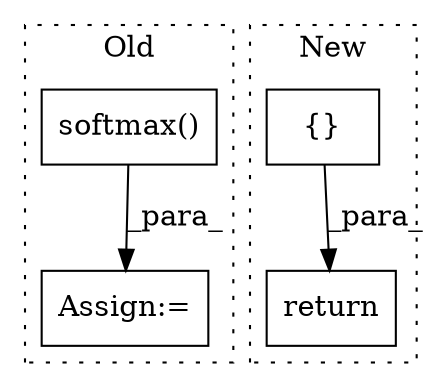 digraph G {
subgraph cluster0 {
1 [label="softmax()" a="75" s="1645" l="42" shape="box"];
3 [label="Assign:=" a="68" s="1642" l="3" shape="box"];
label = "Old";
style="dotted";
}
subgraph cluster1 {
2 [label="{}" a="59" s="1933,1933" l="2,1" shape="box"];
4 [label="return" a="93" s="2190" l="7" shape="box"];
label = "New";
style="dotted";
}
1 -> 3 [label="_para_"];
2 -> 4 [label="_para_"];
}